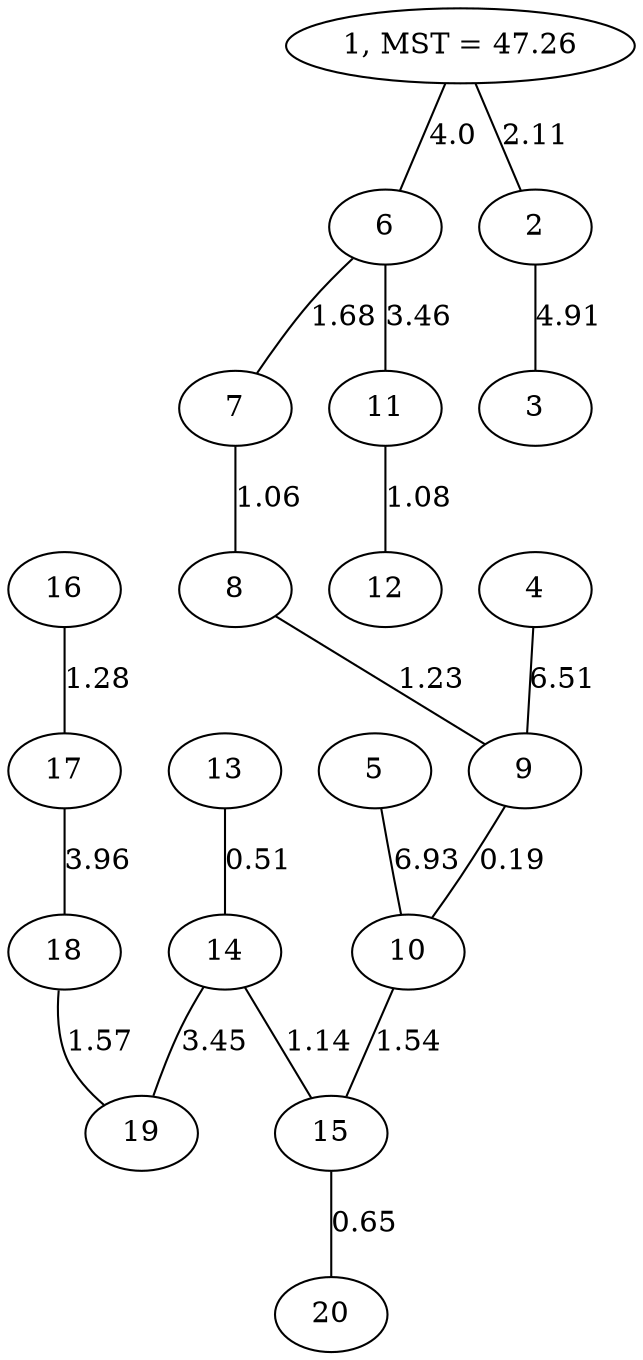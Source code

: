 graph kruskalD_malla{
9--10 [label=0.19]
13--14 [label=0.51]
15--20 [label=0.65]
7--8 [label=1.06]
11--12 [label=1.08]
14--15 [label=1.14]
8--9 [label=1.23]
16--17 [label=1.28]
10--15 [label=1.54]
18--19 [label=1.57]
6--7 [label=1.68]
1--2 [label=2.11]
14--19 [label=3.45]
6--11 [label=3.46]
17--18 [label=3.96]
1--6 [label=4.0]
2--3 [label=4.91]
4--9 [label=6.51]
5--10 [label=6.93]
1 [label="1, MST = 47.26"]
}

